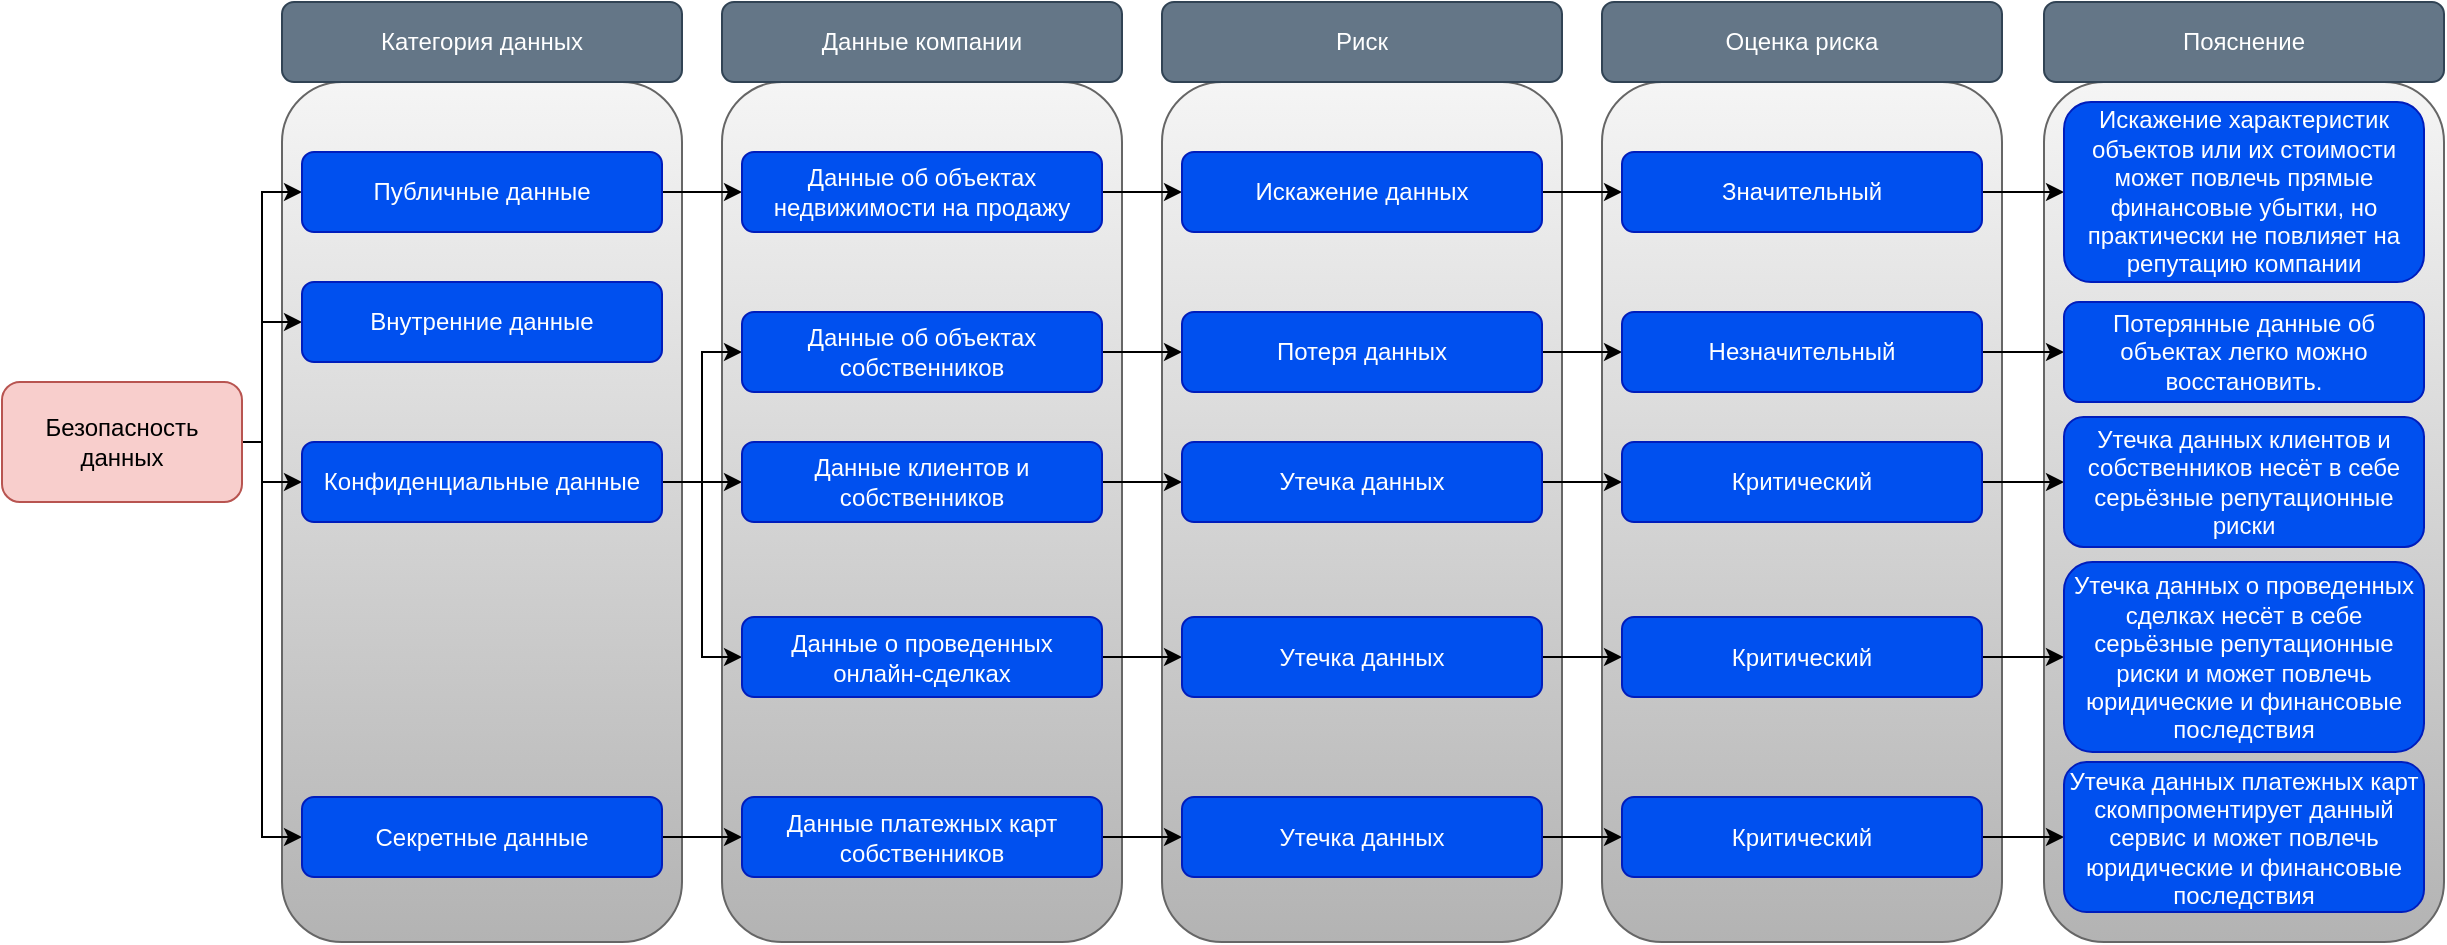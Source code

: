 <mxfile version="28.1.1">
  <diagram name="Страница — 1" id="hRyVNfNvLNeedDHhfpV5">
    <mxGraphModel dx="946" dy="559" grid="1" gridSize="10" guides="1" tooltips="1" connect="1" arrows="1" fold="1" page="1" pageScale="1" pageWidth="827" pageHeight="1169" math="0" shadow="0">
      <root>
        <mxCell id="0" />
        <mxCell id="1" parent="0" />
        <mxCell id="s1C39ukEinVZxMge86nW-12" value="" style="rounded=1;whiteSpace=wrap;html=1;fillColor=#f5f5f5;strokeColor=#666666;gradientColor=#b3b3b3;" vertex="1" parent="1">
          <mxGeometry x="160" y="80" width="200" height="430" as="geometry" />
        </mxCell>
        <mxCell id="s1C39ukEinVZxMge86nW-15" value="" style="rounded=1;whiteSpace=wrap;html=1;fillColor=#f5f5f5;strokeColor=#666666;gradientColor=#b3b3b3;" vertex="1" parent="1">
          <mxGeometry x="380" y="80" width="200" height="430" as="geometry" />
        </mxCell>
        <mxCell id="s1C39ukEinVZxMge86nW-20" value="" style="rounded=1;whiteSpace=wrap;html=1;fillColor=#f5f5f5;strokeColor=#666666;gradientColor=#b3b3b3;" vertex="1" parent="1">
          <mxGeometry x="600" y="80" width="200" height="430" as="geometry" />
        </mxCell>
        <mxCell id="s1C39ukEinVZxMge86nW-22" value="" style="rounded=1;whiteSpace=wrap;html=1;fillColor=#f5f5f5;strokeColor=#666666;gradientColor=#b3b3b3;" vertex="1" parent="1">
          <mxGeometry x="820" y="80" width="200" height="430" as="geometry" />
        </mxCell>
        <mxCell id="s1C39ukEinVZxMge86nW-23" value="" style="rounded=1;whiteSpace=wrap;html=1;fillColor=#f5f5f5;strokeColor=#666666;gradientColor=#b3b3b3;" vertex="1" parent="1">
          <mxGeometry x="1041" y="80" width="200" height="430" as="geometry" />
        </mxCell>
        <mxCell id="s1C39ukEinVZxMge86nW-29" style="edgeStyle=orthogonalEdgeStyle;rounded=0;orthogonalLoop=1;jettySize=auto;html=1;exitX=1;exitY=0.5;exitDx=0;exitDy=0;entryX=0;entryY=0.5;entryDx=0;entryDy=0;" edge="1" parent="1" source="s1C39ukEinVZxMge86nW-10" target="s1C39ukEinVZxMge86nW-25">
          <mxGeometry relative="1" as="geometry">
            <Array as="points">
              <mxPoint x="150" y="260" />
              <mxPoint x="150" y="135" />
            </Array>
          </mxGeometry>
        </mxCell>
        <mxCell id="s1C39ukEinVZxMge86nW-30" style="edgeStyle=orthogonalEdgeStyle;rounded=0;orthogonalLoop=1;jettySize=auto;html=1;entryX=0;entryY=0.5;entryDx=0;entryDy=0;exitX=1;exitY=0.5;exitDx=0;exitDy=0;" edge="1" parent="1" source="s1C39ukEinVZxMge86nW-10" target="s1C39ukEinVZxMge86nW-26">
          <mxGeometry relative="1" as="geometry">
            <Array as="points">
              <mxPoint x="150" y="260" />
              <mxPoint x="150" y="200" />
            </Array>
          </mxGeometry>
        </mxCell>
        <mxCell id="s1C39ukEinVZxMge86nW-31" style="edgeStyle=orthogonalEdgeStyle;rounded=0;orthogonalLoop=1;jettySize=auto;html=1;exitX=1;exitY=0.5;exitDx=0;exitDy=0;entryX=0;entryY=0.5;entryDx=0;entryDy=0;" edge="1" parent="1" source="s1C39ukEinVZxMge86nW-10" target="s1C39ukEinVZxMge86nW-27">
          <mxGeometry relative="1" as="geometry">
            <Array as="points">
              <mxPoint x="150" y="260" />
              <mxPoint x="150" y="280" />
            </Array>
          </mxGeometry>
        </mxCell>
        <mxCell id="s1C39ukEinVZxMge86nW-32" style="edgeStyle=orthogonalEdgeStyle;rounded=0;orthogonalLoop=1;jettySize=auto;html=1;exitX=1;exitY=0.5;exitDx=0;exitDy=0;entryX=0;entryY=0.5;entryDx=0;entryDy=0;" edge="1" parent="1" source="s1C39ukEinVZxMge86nW-10" target="s1C39ukEinVZxMge86nW-28">
          <mxGeometry relative="1" as="geometry">
            <Array as="points">
              <mxPoint x="150" y="260" />
              <mxPoint x="150" y="458" />
            </Array>
          </mxGeometry>
        </mxCell>
        <mxCell id="s1C39ukEinVZxMge86nW-10" value="Безопасность данных" style="rounded=1;whiteSpace=wrap;html=1;fillColor=#f8cecc;strokeColor=#b85450;" vertex="1" parent="1">
          <mxGeometry x="20" y="230" width="120" height="60" as="geometry" />
        </mxCell>
        <mxCell id="s1C39ukEinVZxMge86nW-13" value="Категория данных" style="rounded=1;whiteSpace=wrap;html=1;fillColor=#647687;fontColor=#ffffff;strokeColor=#314354;" vertex="1" parent="1">
          <mxGeometry x="160" y="40" width="200" height="40" as="geometry" />
        </mxCell>
        <mxCell id="s1C39ukEinVZxMge86nW-14" value="Данные компании" style="rounded=1;whiteSpace=wrap;html=1;fillColor=#647687;fontColor=#ffffff;strokeColor=#314354;" vertex="1" parent="1">
          <mxGeometry x="380" y="40" width="200" height="40" as="geometry" />
        </mxCell>
        <mxCell id="s1C39ukEinVZxMge86nW-18" value="Риск" style="rounded=1;whiteSpace=wrap;html=1;fillColor=#647687;fontColor=#ffffff;strokeColor=#314354;" vertex="1" parent="1">
          <mxGeometry x="600" y="40" width="200" height="40" as="geometry" />
        </mxCell>
        <mxCell id="s1C39ukEinVZxMge86nW-21" value="Оценка риска" style="rounded=1;whiteSpace=wrap;html=1;fillColor=#647687;fontColor=#ffffff;strokeColor=#314354;" vertex="1" parent="1">
          <mxGeometry x="820" y="40" width="200" height="40" as="geometry" />
        </mxCell>
        <mxCell id="s1C39ukEinVZxMge86nW-24" value="Пояснение" style="rounded=1;whiteSpace=wrap;html=1;fillColor=#647687;fontColor=#ffffff;strokeColor=#314354;" vertex="1" parent="1">
          <mxGeometry x="1041" y="40" width="200" height="40" as="geometry" />
        </mxCell>
        <mxCell id="s1C39ukEinVZxMge86nW-34" style="edgeStyle=orthogonalEdgeStyle;rounded=0;orthogonalLoop=1;jettySize=auto;html=1;exitX=1;exitY=0.5;exitDx=0;exitDy=0;entryX=0;entryY=0.5;entryDx=0;entryDy=0;" edge="1" parent="1" source="s1C39ukEinVZxMge86nW-25" target="s1C39ukEinVZxMge86nW-33">
          <mxGeometry relative="1" as="geometry" />
        </mxCell>
        <mxCell id="s1C39ukEinVZxMge86nW-25" value="Публичные данные" style="rounded=1;whiteSpace=wrap;html=1;fillColor=#0050ef;fontColor=#ffffff;strokeColor=#001DBC;" vertex="1" parent="1">
          <mxGeometry x="170" y="115" width="180" height="40" as="geometry" />
        </mxCell>
        <mxCell id="s1C39ukEinVZxMge86nW-26" value="Внутренние данные" style="rounded=1;whiteSpace=wrap;html=1;fillColor=#0050ef;fontColor=#ffffff;strokeColor=#001DBC;" vertex="1" parent="1">
          <mxGeometry x="170" y="180" width="180" height="40" as="geometry" />
        </mxCell>
        <mxCell id="s1C39ukEinVZxMge86nW-41" style="edgeStyle=orthogonalEdgeStyle;rounded=0;orthogonalLoop=1;jettySize=auto;html=1;exitX=1;exitY=0.5;exitDx=0;exitDy=0;entryX=0;entryY=0.5;entryDx=0;entryDy=0;" edge="1" parent="1" source="s1C39ukEinVZxMge86nW-27" target="s1C39ukEinVZxMge86nW-35">
          <mxGeometry relative="1" as="geometry">
            <Array as="points">
              <mxPoint x="370" y="280" />
              <mxPoint x="370" y="280" />
            </Array>
          </mxGeometry>
        </mxCell>
        <mxCell id="s1C39ukEinVZxMge86nW-42" style="edgeStyle=orthogonalEdgeStyle;rounded=0;orthogonalLoop=1;jettySize=auto;html=1;exitX=1;exitY=0.5;exitDx=0;exitDy=0;entryX=0;entryY=0.5;entryDx=0;entryDy=0;" edge="1" parent="1" source="s1C39ukEinVZxMge86nW-27" target="s1C39ukEinVZxMge86nW-36">
          <mxGeometry relative="1" as="geometry">
            <Array as="points">
              <mxPoint x="370" y="280" />
              <mxPoint x="370" y="215" />
            </Array>
          </mxGeometry>
        </mxCell>
        <mxCell id="s1C39ukEinVZxMge86nW-43" style="edgeStyle=orthogonalEdgeStyle;rounded=0;orthogonalLoop=1;jettySize=auto;html=1;exitX=1;exitY=0.5;exitDx=0;exitDy=0;entryX=0;entryY=0.5;entryDx=0;entryDy=0;" edge="1" parent="1" source="s1C39ukEinVZxMge86nW-27" target="s1C39ukEinVZxMge86nW-38">
          <mxGeometry relative="1" as="geometry" />
        </mxCell>
        <mxCell id="s1C39ukEinVZxMge86nW-27" value="Конфиденциальные данные" style="rounded=1;whiteSpace=wrap;html=1;fillColor=#0050ef;fontColor=#ffffff;strokeColor=#001DBC;" vertex="1" parent="1">
          <mxGeometry x="170" y="260" width="180" height="40" as="geometry" />
        </mxCell>
        <mxCell id="s1C39ukEinVZxMge86nW-40" style="edgeStyle=orthogonalEdgeStyle;rounded=0;orthogonalLoop=1;jettySize=auto;html=1;exitX=1;exitY=0.5;exitDx=0;exitDy=0;entryX=0;entryY=0.5;entryDx=0;entryDy=0;" edge="1" parent="1" source="s1C39ukEinVZxMge86nW-28" target="s1C39ukEinVZxMge86nW-39">
          <mxGeometry relative="1" as="geometry" />
        </mxCell>
        <mxCell id="s1C39ukEinVZxMge86nW-28" value="Секретные данные" style="rounded=1;whiteSpace=wrap;html=1;fillColor=#0050ef;fontColor=#ffffff;strokeColor=#001DBC;" vertex="1" parent="1">
          <mxGeometry x="170" y="437.5" width="180" height="40" as="geometry" />
        </mxCell>
        <mxCell id="s1C39ukEinVZxMge86nW-45" style="edgeStyle=orthogonalEdgeStyle;rounded=0;orthogonalLoop=1;jettySize=auto;html=1;exitX=1;exitY=0.5;exitDx=0;exitDy=0;entryX=0;entryY=0.5;entryDx=0;entryDy=0;" edge="1" parent="1" source="s1C39ukEinVZxMge86nW-33" target="s1C39ukEinVZxMge86nW-44">
          <mxGeometry relative="1" as="geometry" />
        </mxCell>
        <mxCell id="s1C39ukEinVZxMge86nW-33" value="Данные об объектах недвижимости на продажу" style="rounded=1;whiteSpace=wrap;html=1;fillColor=#0050ef;fontColor=#ffffff;strokeColor=#001DBC;" vertex="1" parent="1">
          <mxGeometry x="390" y="115" width="180" height="40" as="geometry" />
        </mxCell>
        <mxCell id="s1C39ukEinVZxMge86nW-47" style="edgeStyle=orthogonalEdgeStyle;rounded=0;orthogonalLoop=1;jettySize=auto;html=1;exitX=1;exitY=0.5;exitDx=0;exitDy=0;entryX=0;entryY=0.5;entryDx=0;entryDy=0;" edge="1" parent="1" source="s1C39ukEinVZxMge86nW-35" target="s1C39ukEinVZxMge86nW-46">
          <mxGeometry relative="1" as="geometry" />
        </mxCell>
        <mxCell id="s1C39ukEinVZxMge86nW-35" value="Данные клиентов и собственников" style="rounded=1;whiteSpace=wrap;html=1;fillColor=#0050ef;fontColor=#ffffff;strokeColor=#001DBC;" vertex="1" parent="1">
          <mxGeometry x="390" y="260" width="180" height="40" as="geometry" />
        </mxCell>
        <mxCell id="s1C39ukEinVZxMge86nW-50" style="edgeStyle=orthogonalEdgeStyle;rounded=0;orthogonalLoop=1;jettySize=auto;html=1;exitX=1;exitY=0.5;exitDx=0;exitDy=0;entryX=0;entryY=0.5;entryDx=0;entryDy=0;" edge="1" parent="1" source="s1C39ukEinVZxMge86nW-36" target="s1C39ukEinVZxMge86nW-49">
          <mxGeometry relative="1" as="geometry" />
        </mxCell>
        <mxCell id="s1C39ukEinVZxMge86nW-36" value="Данные об объектах собственников" style="rounded=1;whiteSpace=wrap;html=1;fillColor=#0050ef;fontColor=#ffffff;strokeColor=#001DBC;" vertex="1" parent="1">
          <mxGeometry x="390" y="195" width="180" height="40" as="geometry" />
        </mxCell>
        <mxCell id="s1C39ukEinVZxMge86nW-54" style="edgeStyle=orthogonalEdgeStyle;rounded=0;orthogonalLoop=1;jettySize=auto;html=1;exitX=1;exitY=0.5;exitDx=0;exitDy=0;entryX=0;entryY=0.5;entryDx=0;entryDy=0;" edge="1" parent="1" source="s1C39ukEinVZxMge86nW-38" target="s1C39ukEinVZxMge86nW-55">
          <mxGeometry relative="1" as="geometry" />
        </mxCell>
        <mxCell id="s1C39ukEinVZxMge86nW-38" value="Данные о проведенных онлайн-сделках" style="rounded=1;whiteSpace=wrap;html=1;fillColor=#0050ef;fontColor=#ffffff;strokeColor=#001DBC;" vertex="1" parent="1">
          <mxGeometry x="390" y="347.5" width="180" height="40" as="geometry" />
        </mxCell>
        <mxCell id="s1C39ukEinVZxMge86nW-48" style="edgeStyle=orthogonalEdgeStyle;rounded=0;orthogonalLoop=1;jettySize=auto;html=1;exitX=1;exitY=0.5;exitDx=0;exitDy=0;entryX=0;entryY=0.5;entryDx=0;entryDy=0;" edge="1" parent="1" source="s1C39ukEinVZxMge86nW-39" target="s1C39ukEinVZxMge86nW-56">
          <mxGeometry relative="1" as="geometry" />
        </mxCell>
        <mxCell id="s1C39ukEinVZxMge86nW-39" value="Данные платежных карт собственников" style="rounded=1;whiteSpace=wrap;html=1;fillColor=#0050ef;fontColor=#ffffff;strokeColor=#001DBC;" vertex="1" parent="1">
          <mxGeometry x="390" y="437.5" width="180" height="40" as="geometry" />
        </mxCell>
        <mxCell id="s1C39ukEinVZxMge86nW-64" style="edgeStyle=orthogonalEdgeStyle;rounded=0;orthogonalLoop=1;jettySize=auto;html=1;exitX=1;exitY=0.5;exitDx=0;exitDy=0;entryX=0;entryY=0.5;entryDx=0;entryDy=0;" edge="1" parent="1" source="s1C39ukEinVZxMge86nW-44" target="s1C39ukEinVZxMge86nW-58">
          <mxGeometry relative="1" as="geometry" />
        </mxCell>
        <mxCell id="s1C39ukEinVZxMge86nW-44" value="Искажение данных" style="rounded=1;whiteSpace=wrap;html=1;fillColor=#0050ef;fontColor=#ffffff;strokeColor=#001DBC;" vertex="1" parent="1">
          <mxGeometry x="610" y="115" width="180" height="40" as="geometry" />
        </mxCell>
        <mxCell id="s1C39ukEinVZxMge86nW-67" style="edgeStyle=orthogonalEdgeStyle;rounded=0;orthogonalLoop=1;jettySize=auto;html=1;exitX=1;exitY=0.5;exitDx=0;exitDy=0;entryX=0;entryY=0.5;entryDx=0;entryDy=0;" edge="1" parent="1" source="s1C39ukEinVZxMge86nW-46" target="s1C39ukEinVZxMge86nW-61">
          <mxGeometry relative="1" as="geometry" />
        </mxCell>
        <mxCell id="s1C39ukEinVZxMge86nW-46" value="Утечка данных" style="rounded=1;whiteSpace=wrap;html=1;fillColor=#0050ef;fontColor=#ffffff;strokeColor=#001DBC;" vertex="1" parent="1">
          <mxGeometry x="610" y="260" width="180" height="40" as="geometry" />
        </mxCell>
        <mxCell id="s1C39ukEinVZxMge86nW-65" style="edgeStyle=orthogonalEdgeStyle;rounded=0;orthogonalLoop=1;jettySize=auto;html=1;exitX=1;exitY=0.5;exitDx=0;exitDy=0;entryX=0;entryY=0.5;entryDx=0;entryDy=0;" edge="1" parent="1" source="s1C39ukEinVZxMge86nW-49" target="s1C39ukEinVZxMge86nW-59">
          <mxGeometry relative="1" as="geometry" />
        </mxCell>
        <mxCell id="s1C39ukEinVZxMge86nW-49" value="Потеря данных" style="rounded=1;whiteSpace=wrap;html=1;fillColor=#0050ef;fontColor=#ffffff;strokeColor=#001DBC;" vertex="1" parent="1">
          <mxGeometry x="610" y="195" width="180" height="40" as="geometry" />
        </mxCell>
        <mxCell id="s1C39ukEinVZxMge86nW-68" style="edgeStyle=orthogonalEdgeStyle;rounded=0;orthogonalLoop=1;jettySize=auto;html=1;exitX=1;exitY=0.5;exitDx=0;exitDy=0;entryX=0;entryY=0.5;entryDx=0;entryDy=0;" edge="1" parent="1" source="s1C39ukEinVZxMge86nW-55" target="s1C39ukEinVZxMge86nW-62">
          <mxGeometry relative="1" as="geometry" />
        </mxCell>
        <mxCell id="s1C39ukEinVZxMge86nW-55" value="Утечка данных" style="rounded=1;whiteSpace=wrap;html=1;fillColor=#0050ef;fontColor=#ffffff;strokeColor=#001DBC;" vertex="1" parent="1">
          <mxGeometry x="610" y="347.5" width="180" height="40" as="geometry" />
        </mxCell>
        <mxCell id="s1C39ukEinVZxMge86nW-69" style="edgeStyle=orthogonalEdgeStyle;rounded=0;orthogonalLoop=1;jettySize=auto;html=1;exitX=1;exitY=0.5;exitDx=0;exitDy=0;entryX=0;entryY=0.5;entryDx=0;entryDy=0;" edge="1" parent="1" source="s1C39ukEinVZxMge86nW-56" target="s1C39ukEinVZxMge86nW-63">
          <mxGeometry relative="1" as="geometry" />
        </mxCell>
        <mxCell id="s1C39ukEinVZxMge86nW-56" value="Утечка данных" style="rounded=1;whiteSpace=wrap;html=1;fillColor=#0050ef;fontColor=#ffffff;strokeColor=#001DBC;" vertex="1" parent="1">
          <mxGeometry x="610" y="437.5" width="180" height="40" as="geometry" />
        </mxCell>
        <mxCell id="s1C39ukEinVZxMge86nW-73" style="edgeStyle=orthogonalEdgeStyle;rounded=0;orthogonalLoop=1;jettySize=auto;html=1;exitX=1;exitY=0.5;exitDx=0;exitDy=0;entryX=0;entryY=0.5;entryDx=0;entryDy=0;" edge="1" parent="1" source="s1C39ukEinVZxMge86nW-58" target="s1C39ukEinVZxMge86nW-70">
          <mxGeometry relative="1" as="geometry" />
        </mxCell>
        <mxCell id="s1C39ukEinVZxMge86nW-58" value="Значительный" style="rounded=1;whiteSpace=wrap;html=1;fillColor=#0050ef;fontColor=#ffffff;strokeColor=#001DBC;" vertex="1" parent="1">
          <mxGeometry x="830" y="115" width="180" height="40" as="geometry" />
        </mxCell>
        <mxCell id="s1C39ukEinVZxMge86nW-72" style="edgeStyle=orthogonalEdgeStyle;rounded=0;orthogonalLoop=1;jettySize=auto;html=1;exitX=1;exitY=0.5;exitDx=0;exitDy=0;entryX=0;entryY=0.5;entryDx=0;entryDy=0;" edge="1" parent="1" source="s1C39ukEinVZxMge86nW-59" target="s1C39ukEinVZxMge86nW-71">
          <mxGeometry relative="1" as="geometry" />
        </mxCell>
        <mxCell id="s1C39ukEinVZxMge86nW-59" value="Незначительный" style="rounded=1;whiteSpace=wrap;html=1;fillColor=#0050ef;fontColor=#ffffff;strokeColor=#001DBC;" vertex="1" parent="1">
          <mxGeometry x="830" y="195" width="180" height="40" as="geometry" />
        </mxCell>
        <mxCell id="s1C39ukEinVZxMge86nW-78" style="edgeStyle=orthogonalEdgeStyle;rounded=0;orthogonalLoop=1;jettySize=auto;html=1;exitX=1;exitY=0.5;exitDx=0;exitDy=0;entryX=0;entryY=0.5;entryDx=0;entryDy=0;" edge="1" parent="1" source="s1C39ukEinVZxMge86nW-61" target="s1C39ukEinVZxMge86nW-74">
          <mxGeometry relative="1" as="geometry" />
        </mxCell>
        <mxCell id="s1C39ukEinVZxMge86nW-61" value="Критический" style="rounded=1;whiteSpace=wrap;html=1;fillColor=#0050ef;fontColor=#ffffff;strokeColor=#001DBC;" vertex="1" parent="1">
          <mxGeometry x="830" y="260" width="180" height="40" as="geometry" />
        </mxCell>
        <mxCell id="s1C39ukEinVZxMge86nW-80" style="edgeStyle=orthogonalEdgeStyle;rounded=0;orthogonalLoop=1;jettySize=auto;html=1;exitX=1;exitY=0.5;exitDx=0;exitDy=0;entryX=0;entryY=0.5;entryDx=0;entryDy=0;" edge="1" parent="1" source="s1C39ukEinVZxMge86nW-62" target="s1C39ukEinVZxMge86nW-77">
          <mxGeometry relative="1" as="geometry" />
        </mxCell>
        <mxCell id="s1C39ukEinVZxMge86nW-62" value="Критический" style="rounded=1;whiteSpace=wrap;html=1;fillColor=#0050ef;fontColor=#ffffff;strokeColor=#001DBC;" vertex="1" parent="1">
          <mxGeometry x="830" y="347.5" width="180" height="40" as="geometry" />
        </mxCell>
        <mxCell id="s1C39ukEinVZxMge86nW-79" style="edgeStyle=orthogonalEdgeStyle;rounded=0;orthogonalLoop=1;jettySize=auto;html=1;exitX=1;exitY=0.5;exitDx=0;exitDy=0;entryX=0;entryY=0.5;entryDx=0;entryDy=0;" edge="1" parent="1" source="s1C39ukEinVZxMge86nW-63" target="s1C39ukEinVZxMge86nW-76">
          <mxGeometry relative="1" as="geometry" />
        </mxCell>
        <mxCell id="s1C39ukEinVZxMge86nW-63" value="Критический" style="rounded=1;whiteSpace=wrap;html=1;fillColor=#0050ef;fontColor=#ffffff;strokeColor=#001DBC;" vertex="1" parent="1">
          <mxGeometry x="830" y="437.5" width="180" height="40" as="geometry" />
        </mxCell>
        <mxCell id="s1C39ukEinVZxMge86nW-70" value="Искажение характеристик объектов или их стоимости может повлечь прямые финансовые убытки, но практически не повлияет на репутацию компании" style="rounded=1;whiteSpace=wrap;html=1;fillColor=#0050ef;fontColor=#ffffff;strokeColor=#001DBC;" vertex="1" parent="1">
          <mxGeometry x="1051" y="90" width="180" height="90" as="geometry" />
        </mxCell>
        <mxCell id="s1C39ukEinVZxMge86nW-71" value="Потерянные данные об объектах легко можно восстановить." style="rounded=1;whiteSpace=wrap;html=1;fillColor=#0050ef;fontColor=#ffffff;strokeColor=#001DBC;" vertex="1" parent="1">
          <mxGeometry x="1051" y="190" width="180" height="50" as="geometry" />
        </mxCell>
        <mxCell id="s1C39ukEinVZxMge86nW-74" value="Утечка данных клиентов и собственников несёт в себе серьёзные репутационные риски" style="rounded=1;whiteSpace=wrap;html=1;fillColor=#0050ef;fontColor=#ffffff;strokeColor=#001DBC;" vertex="1" parent="1">
          <mxGeometry x="1051" y="247.5" width="180" height="65" as="geometry" />
        </mxCell>
        <mxCell id="s1C39ukEinVZxMge86nW-76" value="Утечка данных платежных карт скомпроментирует данный сервис и может повлечь юридические и финансовые последствия" style="rounded=1;whiteSpace=wrap;html=1;fillColor=#0050ef;fontColor=#ffffff;strokeColor=#001DBC;" vertex="1" parent="1">
          <mxGeometry x="1051" y="420" width="180" height="75" as="geometry" />
        </mxCell>
        <mxCell id="s1C39ukEinVZxMge86nW-77" value="Утечка данных о проведенных сделках несёт в себе серьёзные репутационные риски и может повлечь юридические и финансовые последствия" style="rounded=1;whiteSpace=wrap;html=1;fillColor=#0050ef;fontColor=#ffffff;strokeColor=#001DBC;" vertex="1" parent="1">
          <mxGeometry x="1051" y="320" width="180" height="95" as="geometry" />
        </mxCell>
      </root>
    </mxGraphModel>
  </diagram>
</mxfile>
